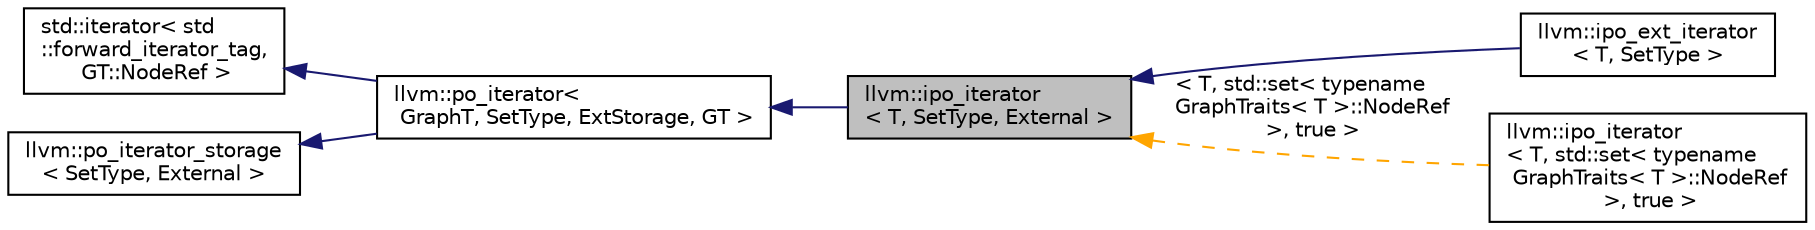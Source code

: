 digraph "llvm::ipo_iterator&lt; T, SetType, External &gt;"
{
 // LATEX_PDF_SIZE
  bgcolor="transparent";
  edge [fontname="Helvetica",fontsize="10",labelfontname="Helvetica",labelfontsize="10"];
  node [fontname="Helvetica",fontsize="10",shape="box"];
  rankdir="LR";
  Node1 [label="llvm::ipo_iterator\l\< T, SetType, External \>",height=0.2,width=0.4,color="black", fillcolor="grey75", style="filled", fontcolor="black",tooltip=" "];
  Node2 -> Node1 [dir="back",color="midnightblue",fontsize="10",style="solid",fontname="Helvetica"];
  Node2 [label="llvm::po_iterator\<\l GraphT, SetType, ExtStorage, GT \>",height=0.2,width=0.4,color="black",URL="$classllvm_1_1po__iterator.html",tooltip=" "];
  Node3 -> Node2 [dir="back",color="midnightblue",fontsize="10",style="solid",fontname="Helvetica"];
  Node3 [label="std::iterator\< std\l::forward_iterator_tag,\l GT::NodeRef \>",height=0.2,width=0.4,color="black",tooltip=" "];
  Node4 -> Node2 [dir="back",color="midnightblue",fontsize="10",style="solid",fontname="Helvetica"];
  Node4 [label="llvm::po_iterator_storage\l\< SetType, External \>",height=0.2,width=0.4,color="black",URL="$classllvm_1_1po__iterator__storage.html",tooltip="Default po_iterator_storage implementation with an internal set object."];
  Node1 -> Node5 [dir="back",color="midnightblue",fontsize="10",style="solid",fontname="Helvetica"];
  Node5 [label="llvm::ipo_ext_iterator\l\< T, SetType \>",height=0.2,width=0.4,color="black",URL="$structllvm_1_1ipo__ext__iterator.html",tooltip=" "];
  Node1 -> Node6 [dir="back",color="orange",fontsize="10",style="dashed",label=" \< T, std::set\< typename\l GraphTraits\< T \>::NodeRef\l \>, true \>" ,fontname="Helvetica"];
  Node6 [label="llvm::ipo_iterator\l\< T, std::set\< typename\l GraphTraits\< T \>::NodeRef\l \>, true \>",height=0.2,width=0.4,color="black",URL="$structllvm_1_1ipo__iterator.html",tooltip=" "];
}
